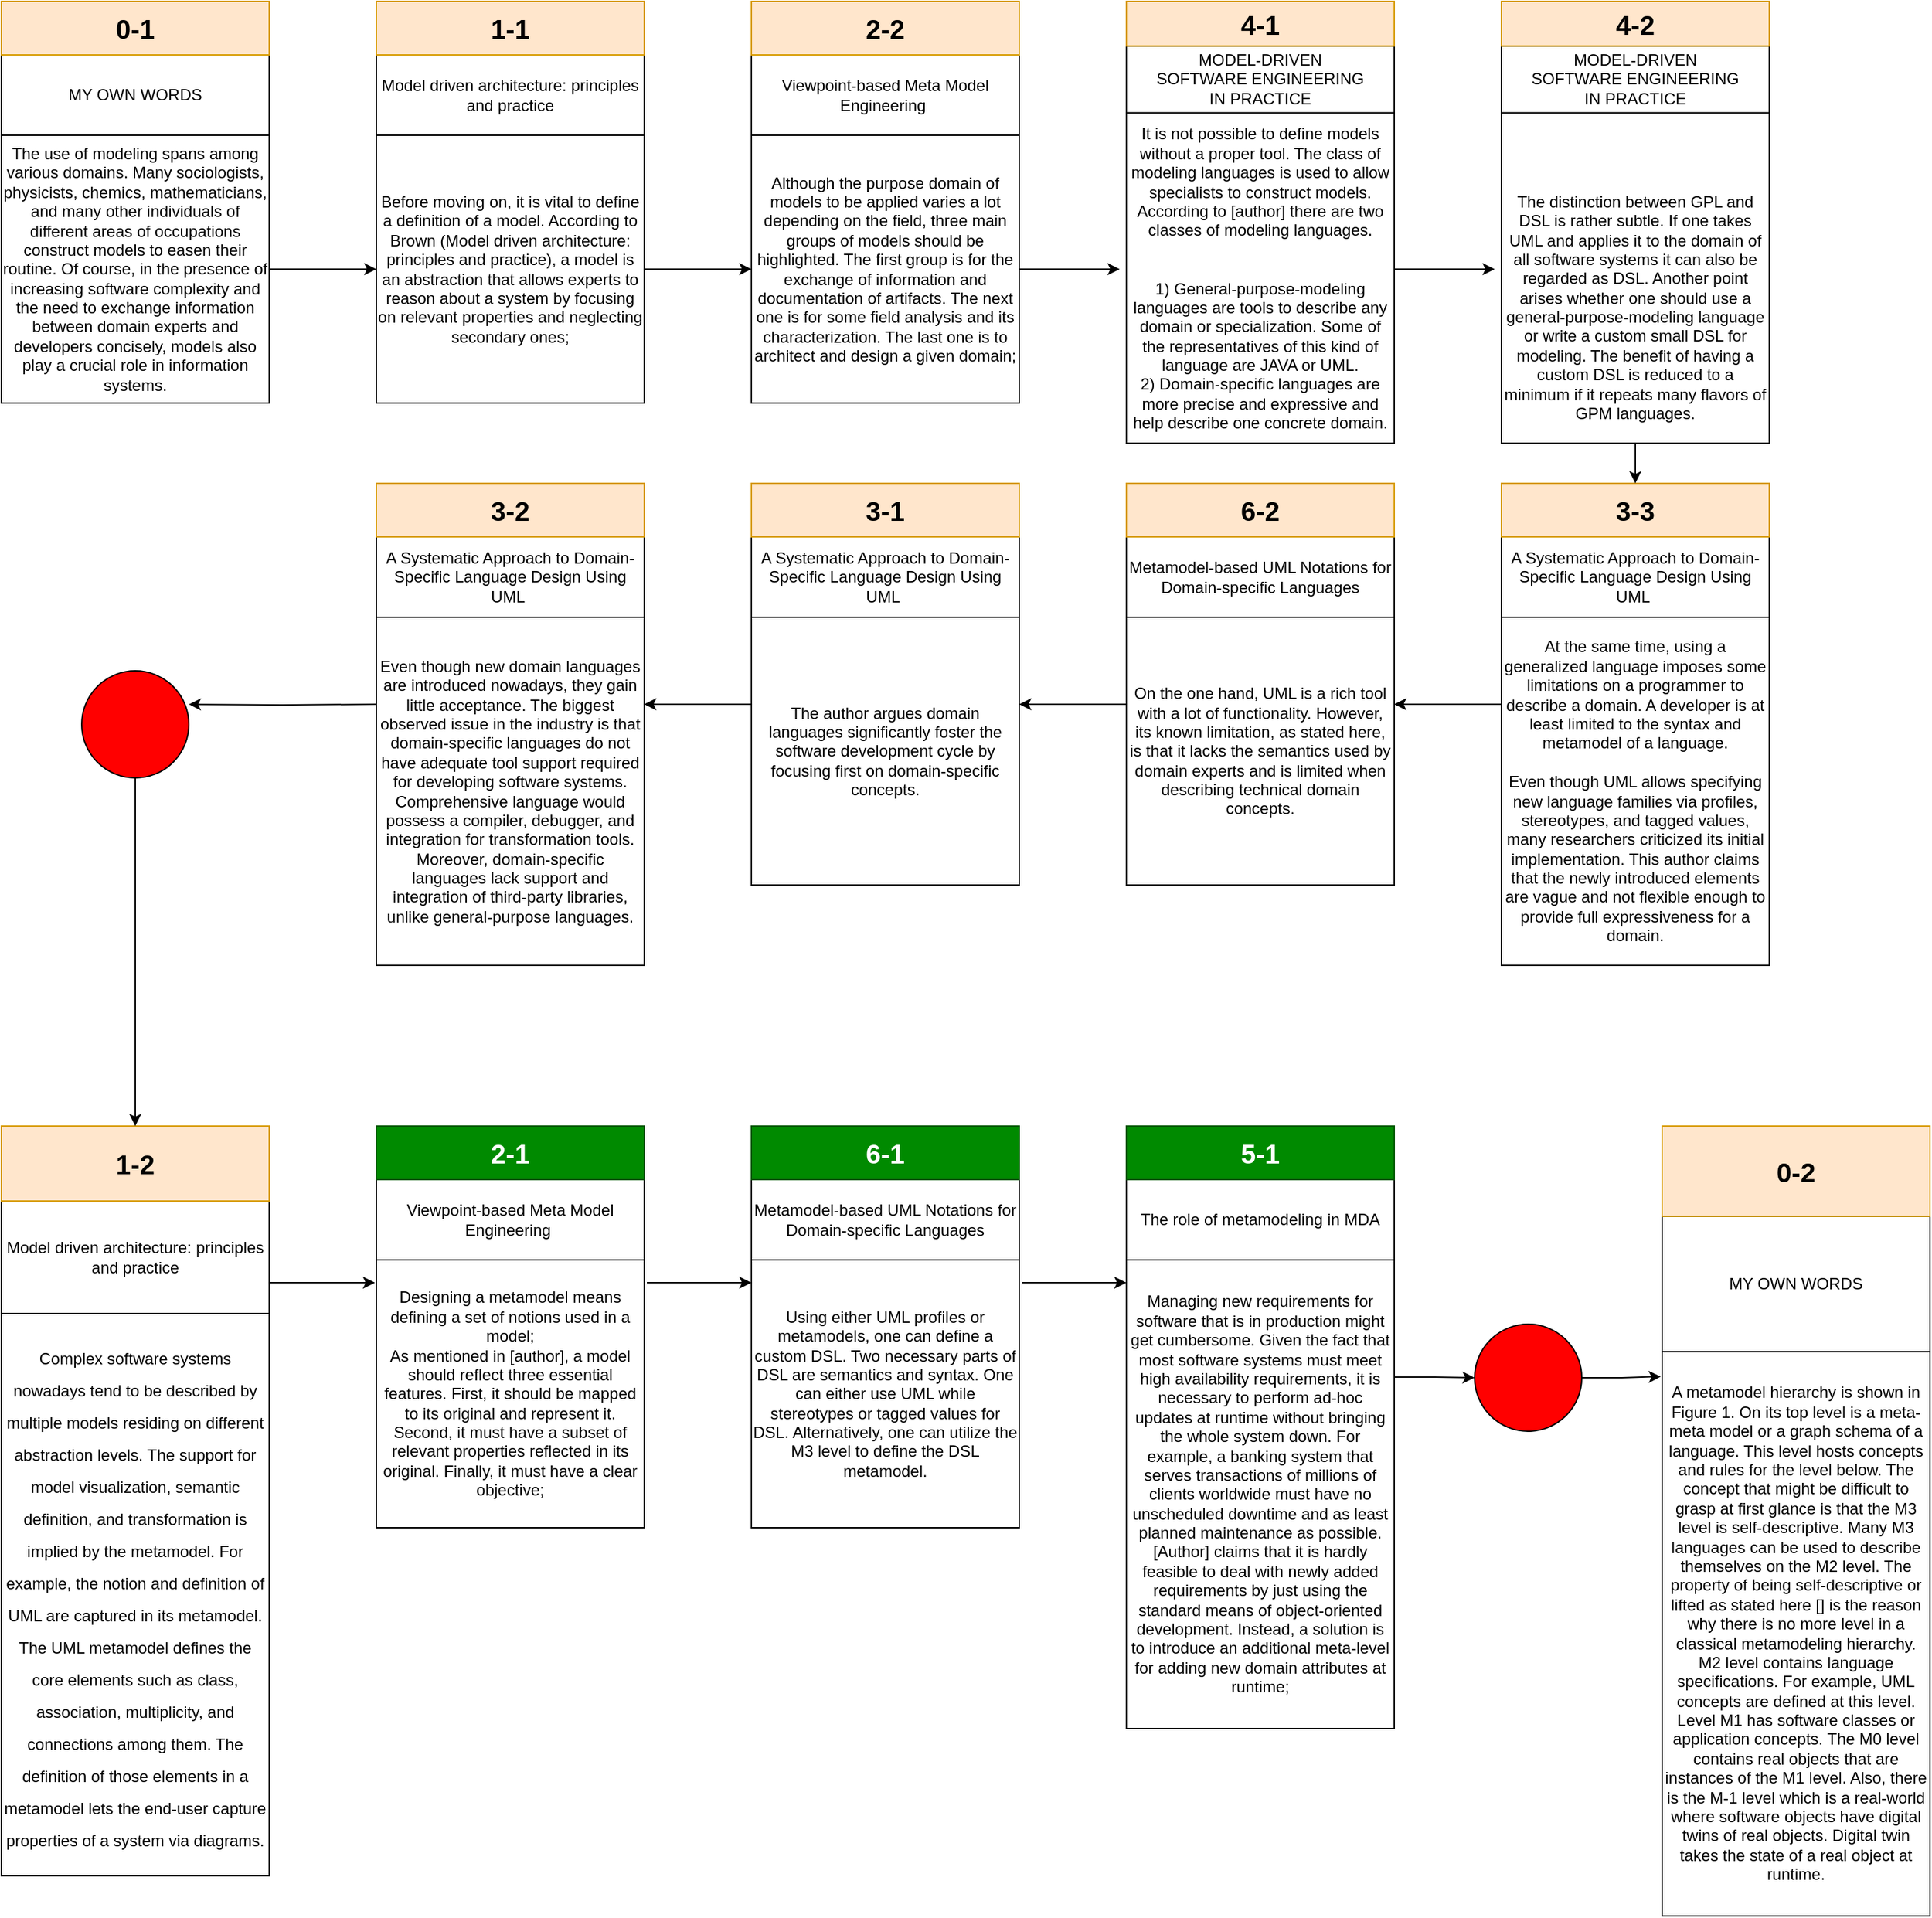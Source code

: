 <mxfile version="20.6.0" type="device"><diagram id="ZMgjUKZN02m_9C2LWV0k" name="Page-1"><mxGraphModel dx="1038" dy="1717" grid="1" gridSize="10" guides="1" tooltips="1" connect="1" arrows="1" fold="1" page="1" pageScale="1" pageWidth="850" pageHeight="1100" math="0" shadow="0"><root><mxCell id="0"/><mxCell id="1" parent="0"/><mxCell id="PiN652q_b8cAjO3YlJVc-9" value="" style="group;fillColor=#ffe6cc;strokeColor=#d79b00;" parent="1" vertex="1" connectable="0"><mxGeometry x="360" y="-1080" width="200" height="300" as="geometry"/></mxCell><mxCell id="PiN652q_b8cAjO3YlJVc-1" value="Before moving on, it is vital to define a definition of a model. According to Brown (Model driven architecture: principles and practice), a model is an abstraction that allows experts to reason about a system by focusing on relevant properties and neglecting secondary ones;" style="whiteSpace=wrap;html=1;aspect=fixed;" parent="PiN652q_b8cAjO3YlJVc-9" vertex="1"><mxGeometry y="100" width="200" height="200" as="geometry"/></mxCell><mxCell id="PiN652q_b8cAjO3YlJVc-7" value="Model driven architecture: principles and practice" style="rounded=0;whiteSpace=wrap;html=1;" parent="PiN652q_b8cAjO3YlJVc-9" vertex="1"><mxGeometry y="40" width="200" height="60" as="geometry"/></mxCell><mxCell id="PiN652q_b8cAjO3YlJVc-8" value="&lt;font style=&quot;font-size: 20px;&quot;&gt;&lt;b&gt;1-1&lt;/b&gt;&lt;/font&gt;" style="rounded=0;whiteSpace=wrap;html=1;fillColor=#ffe6cc;strokeColor=#d79b00;" parent="PiN652q_b8cAjO3YlJVc-9" vertex="1"><mxGeometry width="200" height="40" as="geometry"/></mxCell><mxCell id="PiN652q_b8cAjO3YlJVc-39" value="" style="group" parent="1" vertex="1" connectable="0"><mxGeometry x="80" y="-240" width="200" height="560" as="geometry"/></mxCell><mxCell id="PiN652q_b8cAjO3YlJVc-36" value="Model driven architecture: principles and practice" style="rounded=0;whiteSpace=wrap;html=1;" parent="PiN652q_b8cAjO3YlJVc-39" vertex="1"><mxGeometry y="56" width="200" height="84" as="geometry"/></mxCell><mxCell id="PiN652q_b8cAjO3YlJVc-37" value="&lt;font style=&quot;font-size: 20px;&quot;&gt;&lt;b&gt;1-2&lt;/b&gt;&lt;/font&gt;" style="rounded=0;whiteSpace=wrap;html=1;fillColor=#ffe6cc;strokeColor=#d79b00;" parent="PiN652q_b8cAjO3YlJVc-39" vertex="1"><mxGeometry width="200" height="56" as="geometry"/></mxCell><mxCell id="PiN652q_b8cAjO3YlJVc-38" value="&lt;font style=&quot;font-size: 12px;&quot;&gt;Complex software systems nowadays tend to be described by multiple models residing on different abstraction levels. The support for model visualization, semantic definition, and transformation is implied by the metamodel. For example, the notion and definition of UML are captured in its metamodel. The UML metamodel defines the core elements such as class, association, multiplicity, and connections among them. The definition of those elements in a metamodel lets the end-user capture properties of a system via diagrams.&lt;/font&gt;" style="rounded=0;whiteSpace=wrap;html=1;fontSize=20;" parent="PiN652q_b8cAjO3YlJVc-39" vertex="1"><mxGeometry y="140" width="200" height="420" as="geometry"/></mxCell><mxCell id="PiN652q_b8cAjO3YlJVc-40" value="" style="group;fillColor=#dae8fc;strokeColor=#6c8ebf;fillStyle=auto;gradientColor=default;" parent="1" vertex="1" connectable="0"><mxGeometry x="80" y="-1080" width="200" height="300" as="geometry"/></mxCell><mxCell id="PiN652q_b8cAjO3YlJVc-41" value="The use of modeling spans among various domains. Many sociologists, physicists, chemics, mathematicians, and many other individuals of different areas of occupations construct models to easen their routine. Of course, in the presence of increasing software complexity and the need to exchange information between domain experts and developers concisely, models also play a crucial role in information systems." style="whiteSpace=wrap;html=1;aspect=fixed;" parent="PiN652q_b8cAjO3YlJVc-40" vertex="1"><mxGeometry y="100" width="200" height="200" as="geometry"/></mxCell><mxCell id="PiN652q_b8cAjO3YlJVc-42" value="MY OWN WORDS" style="rounded=0;whiteSpace=wrap;html=1;" parent="PiN652q_b8cAjO3YlJVc-40" vertex="1"><mxGeometry y="40" width="200" height="60" as="geometry"/></mxCell><mxCell id="PiN652q_b8cAjO3YlJVc-43" value="&lt;font style=&quot;font-size: 20px;&quot;&gt;&lt;b&gt;0-1&lt;/b&gt;&lt;/font&gt;" style="rounded=0;whiteSpace=wrap;html=1;fillColor=#ffe6cc;strokeColor=#d79b00;" parent="PiN652q_b8cAjO3YlJVc-40" vertex="1"><mxGeometry width="200" height="40" as="geometry"/></mxCell><mxCell id="PiN652q_b8cAjO3YlJVc-44" value="" style="group" parent="1" vertex="1" connectable="0"><mxGeometry x="360" y="-240" width="200" height="300" as="geometry"/></mxCell><mxCell id="PiN652q_b8cAjO3YlJVc-45" value="Designing a metamodel means defining a set of notions used in a model;&lt;br&gt;As mentioned in [author], a model should reflect three essential features. First, it should be mapped to its original and represent it. Second, it must have a subset of relevant properties reflected in its original. Finally, it must have a clear objective;" style="whiteSpace=wrap;html=1;aspect=fixed;" parent="PiN652q_b8cAjO3YlJVc-44" vertex="1"><mxGeometry y="100" width="200" height="200" as="geometry"/></mxCell><mxCell id="PiN652q_b8cAjO3YlJVc-46" value="Viewpoint-based Meta Model Engineering&amp;nbsp;" style="rounded=0;whiteSpace=wrap;html=1;" parent="PiN652q_b8cAjO3YlJVc-44" vertex="1"><mxGeometry y="40" width="200" height="60" as="geometry"/></mxCell><mxCell id="PiN652q_b8cAjO3YlJVc-47" value="&lt;font style=&quot;font-size: 20px;&quot;&gt;&lt;b&gt;2-1&lt;/b&gt;&lt;/font&gt;" style="rounded=0;whiteSpace=wrap;html=1;fillColor=#008a00;strokeColor=#005700;fontColor=#ffffff;" parent="PiN652q_b8cAjO3YlJVc-44" vertex="1"><mxGeometry width="200" height="40" as="geometry"/></mxCell><mxCell id="PiN652q_b8cAjO3YlJVc-48" value="" style="group" parent="1" vertex="1" connectable="0"><mxGeometry x="640" y="-1080" width="200" height="300" as="geometry"/></mxCell><mxCell id="PiN652q_b8cAjO3YlJVc-49" value="Although the purpose domain of models to be applied varies a lot depending on the field, three main groups of models should be highlighted. The first group is for the exchange of information and documentation of artifacts. The next one is for some field analysis and its characterization. The last one is to architect and design a given domain;" style="whiteSpace=wrap;html=1;aspect=fixed;" parent="PiN652q_b8cAjO3YlJVc-48" vertex="1"><mxGeometry y="100" width="200" height="200" as="geometry"/></mxCell><mxCell id="PiN652q_b8cAjO3YlJVc-50" value="Viewpoint-based Meta Model Engineering&amp;nbsp;" style="rounded=0;whiteSpace=wrap;html=1;" parent="PiN652q_b8cAjO3YlJVc-48" vertex="1"><mxGeometry y="40" width="200" height="60" as="geometry"/></mxCell><mxCell id="PiN652q_b8cAjO3YlJVc-51" value="&lt;font style=&quot;font-size: 20px;&quot;&gt;&lt;b&gt;2-2&lt;/b&gt;&lt;/font&gt;" style="rounded=0;whiteSpace=wrap;html=1;fillColor=#ffe6cc;strokeColor=#d79b00;" parent="PiN652q_b8cAjO3YlJVc-48" vertex="1"><mxGeometry width="200" height="40" as="geometry"/></mxCell><mxCell id="PiN652q_b8cAjO3YlJVc-52" value="" style="group" parent="1" vertex="1" connectable="0"><mxGeometry x="640" y="-720" width="200" height="300" as="geometry"/></mxCell><mxCell id="PiN652q_b8cAjO3YlJVc-53" value="&lt;span style=&quot;text-align: left;&quot;&gt;The author argues domain languages significantly foster the software development cycle by focusing first on domain-specific concepts.&lt;/span&gt;" style="whiteSpace=wrap;html=1;aspect=fixed;" parent="PiN652q_b8cAjO3YlJVc-52" vertex="1"><mxGeometry y="100" width="200" height="200" as="geometry"/></mxCell><mxCell id="PiN652q_b8cAjO3YlJVc-54" value="A Systematic Approach to Domain-Specific Language Design Using UML&amp;nbsp;" style="rounded=0;whiteSpace=wrap;html=1;" parent="PiN652q_b8cAjO3YlJVc-52" vertex="1"><mxGeometry y="40" width="200" height="60" as="geometry"/></mxCell><mxCell id="PiN652q_b8cAjO3YlJVc-55" value="&lt;font style=&quot;font-size: 20px;&quot;&gt;&lt;b&gt;3-1&lt;/b&gt;&lt;/font&gt;" style="rounded=0;whiteSpace=wrap;html=1;fillColor=#ffe6cc;strokeColor=#d79b00;" parent="PiN652q_b8cAjO3YlJVc-52" vertex="1"><mxGeometry width="200" height="40" as="geometry"/></mxCell><mxCell id="PiN652q_b8cAjO3YlJVc-57" value="" style="group" parent="1" vertex="1" connectable="0"><mxGeometry x="360" y="-720" width="200" height="360" as="geometry"/></mxCell><mxCell id="PiN652q_b8cAjO3YlJVc-59" value="A Systematic Approach to Domain-Specific Language Design Using UML&amp;nbsp;" style="rounded=0;whiteSpace=wrap;html=1;" parent="PiN652q_b8cAjO3YlJVc-57" vertex="1"><mxGeometry y="40" width="200" height="60" as="geometry"/></mxCell><mxCell id="PiN652q_b8cAjO3YlJVc-60" value="&lt;font style=&quot;font-size: 20px;&quot;&gt;&lt;b&gt;3-2&lt;/b&gt;&lt;/font&gt;" style="rounded=0;whiteSpace=wrap;html=1;fillColor=#ffe6cc;strokeColor=#d79b00;" parent="PiN652q_b8cAjO3YlJVc-57" vertex="1"><mxGeometry width="200" height="40" as="geometry"/></mxCell><mxCell id="PiN652q_b8cAjO3YlJVc-61" value="&lt;span style=&quot;text-align: left;&quot;&gt;Even though new domain languages are introduced nowadays, they gain little acceptance. The biggest observed issue in the industry is that domain-specific languages do not have adequate tool support required for developing software systems. Comprehensive language would possess a compiler, debugger, and integration for transformation tools. Moreover, domain-specific languages lack support and integration of third-party libraries, unlike general-purpose languages.&lt;/span&gt;" style="rounded=0;whiteSpace=wrap;html=1;fontSize=12;" parent="PiN652q_b8cAjO3YlJVc-57" vertex="1"><mxGeometry y="100" width="200" height="260" as="geometry"/></mxCell><mxCell id="PiN652q_b8cAjO3YlJVc-62" value="" style="group" parent="1" vertex="1" connectable="0"><mxGeometry x="1200" y="-720" width="200" height="360" as="geometry"/></mxCell><mxCell id="PiN652q_b8cAjO3YlJVc-63" value="A Systematic Approach to Domain-Specific Language Design Using UML&amp;nbsp;" style="rounded=0;whiteSpace=wrap;html=1;" parent="PiN652q_b8cAjO3YlJVc-62" vertex="1"><mxGeometry y="40" width="200" height="60" as="geometry"/></mxCell><mxCell id="PiN652q_b8cAjO3YlJVc-64" value="&lt;font style=&quot;font-size: 20px;&quot;&gt;&lt;b&gt;3-3&lt;/b&gt;&lt;/font&gt;" style="rounded=0;whiteSpace=wrap;html=1;fillColor=#ffe6cc;strokeColor=#d79b00;" parent="PiN652q_b8cAjO3YlJVc-62" vertex="1"><mxGeometry width="200" height="40" as="geometry"/></mxCell><mxCell id="PiN652q_b8cAjO3YlJVc-65" value="&lt;span style=&quot;text-align: left;&quot;&gt;At the same time, using a generalized language imposes some limitations on a programmer to describe a domain. A developer is at least limited to the syntax and metamodel of a language.&lt;/span&gt;&lt;br style=&quot;text-align: left;&quot;&gt;&lt;br style=&quot;text-align: left;&quot;&gt;&lt;span style=&quot;text-align: left;&quot;&gt;Even though UML allows specifying new language families via profiles, stereotypes, and tagged values, many researchers criticized its initial implementation. This author claims that the newly introduced elements are vague and not flexible enough to provide full expressiveness for a domain.&lt;/span&gt;" style="rounded=0;whiteSpace=wrap;html=1;fontSize=12;" parent="PiN652q_b8cAjO3YlJVc-62" vertex="1"><mxGeometry y="100" width="200" height="260" as="geometry"/></mxCell><mxCell id="PiN652q_b8cAjO3YlJVc-66" value="" style="group" parent="1" vertex="1" connectable="0"><mxGeometry x="920" y="-1080" width="200" height="330" as="geometry"/></mxCell><mxCell id="PiN652q_b8cAjO3YlJVc-67" value="&lt;div&gt;MODEL-DRIVEN&lt;/div&gt;&lt;div&gt;SOFTWARE ENGINEERING&lt;/div&gt;&lt;div&gt;IN PRACTICE&lt;/div&gt;" style="rounded=0;whiteSpace=wrap;html=1;" parent="PiN652q_b8cAjO3YlJVc-66" vertex="1"><mxGeometry y="33.333" width="200" height="50" as="geometry"/></mxCell><mxCell id="PiN652q_b8cAjO3YlJVc-68" value="&lt;font style=&quot;font-size: 20px;&quot;&gt;&lt;b&gt;4-1&lt;/b&gt;&lt;/font&gt;" style="rounded=0;whiteSpace=wrap;html=1;fillColor=#ffe6cc;strokeColor=#d79b00;" parent="PiN652q_b8cAjO3YlJVc-66" vertex="1"><mxGeometry width="200" height="33.333" as="geometry"/></mxCell><mxCell id="PiN652q_b8cAjO3YlJVc-69" value="&lt;span style=&quot;text-align: left;&quot;&gt;It is not possible to define models without a proper tool. The class of modeling languages is used to allow specialists to construct models. According to [author] there are two classes of modeling languages.&lt;/span&gt;&lt;br style=&quot;text-align: left;&quot;&gt;&lt;br style=&quot;text-align: left;&quot;&gt;&lt;br style=&quot;text-align: left;&quot;&gt;&lt;span style=&quot;text-align: left;&quot;&gt;1) General-purpose-modeling languages are tools to describe any domain or specialization. Some of the representatives of this kind of language are JAVA or UML.&lt;/span&gt;&lt;br style=&quot;text-align: left;&quot;&gt;&lt;span style=&quot;text-align: left;&quot;&gt;2) Domain-specific languages are more precise and expressive and help describe one concrete domain.&lt;/span&gt;" style="rounded=0;whiteSpace=wrap;html=1;fontSize=12;" parent="PiN652q_b8cAjO3YlJVc-66" vertex="1"><mxGeometry y="83.33" width="200" height="246.67" as="geometry"/></mxCell><mxCell id="PiN652q_b8cAjO3YlJVc-71" value="" style="group;fillColor=#ffe6cc;strokeColor=#d79b00;" parent="1" vertex="1" connectable="0"><mxGeometry x="1200" y="-1080" width="200" height="330" as="geometry"/></mxCell><mxCell id="PiN652q_b8cAjO3YlJVc-72" value="&lt;div&gt;MODEL-DRIVEN&lt;/div&gt;&lt;div&gt;SOFTWARE ENGINEERING&lt;/div&gt;&lt;div&gt;IN PRACTICE&lt;/div&gt;" style="rounded=0;whiteSpace=wrap;html=1;" parent="PiN652q_b8cAjO3YlJVc-71" vertex="1"><mxGeometry y="33.333" width="200" height="50" as="geometry"/></mxCell><mxCell id="PiN652q_b8cAjO3YlJVc-73" value="&lt;font style=&quot;font-size: 20px;&quot;&gt;&lt;b&gt;4-2&lt;/b&gt;&lt;/font&gt;" style="rounded=0;whiteSpace=wrap;html=1;fillColor=#ffe6cc;strokeColor=#d79b00;" parent="PiN652q_b8cAjO3YlJVc-71" vertex="1"><mxGeometry width="200" height="33.333" as="geometry"/></mxCell><mxCell id="PiN652q_b8cAjO3YlJVc-74" value="&lt;br style=&quot;text-align: left;&quot;&gt;&lt;br style=&quot;text-align: left;&quot;&gt;&lt;br style=&quot;text-align: left;&quot;&gt;&lt;span style=&quot;text-align: left;&quot;&gt;The distinction between GPL and DSL is rather subtle. If one takes UML and applies it to the domain of all software systems it can also be regarded as DSL. Another point arises whether one should use a general-purpose-modeling language or write a custom small DSL for modeling. The benefit of having a custom DSL is reduced to a minimum if it repeats many flavors of GPM languages.&lt;/span&gt;" style="rounded=0;whiteSpace=wrap;html=1;fontSize=12;" parent="PiN652q_b8cAjO3YlJVc-71" vertex="1"><mxGeometry y="83.33" width="200" height="246.67" as="geometry"/></mxCell><mxCell id="PiN652q_b8cAjO3YlJVc-75" value="" style="group" parent="1" vertex="1" connectable="0"><mxGeometry x="920" y="-240" width="200" height="450" as="geometry"/></mxCell><mxCell id="PiN652q_b8cAjO3YlJVc-77" value="The role of metamodeling in MDA" style="rounded=0;whiteSpace=wrap;html=1;" parent="PiN652q_b8cAjO3YlJVc-75" vertex="1"><mxGeometry y="40" width="200" height="60" as="geometry"/></mxCell><mxCell id="PiN652q_b8cAjO3YlJVc-78" value="&lt;font style=&quot;font-size: 20px;&quot;&gt;&lt;b&gt;5-1&lt;/b&gt;&lt;/font&gt;" style="rounded=0;whiteSpace=wrap;html=1;fillColor=#008a00;strokeColor=#005700;fontColor=#ffffff;" parent="PiN652q_b8cAjO3YlJVc-75" vertex="1"><mxGeometry width="200" height="40" as="geometry"/></mxCell><mxCell id="PiN652q_b8cAjO3YlJVc-80" value="&lt;span style=&quot;text-align: left;&quot;&gt;Managing new requirements for software that is in production might get cumbersome. Given the fact that most software systems must meet high availability requirements, it is necessary to perform ad-hoc updates at runtime without bringing the whole system down. For example, a banking system that serves transactions of millions of clients worldwide must have no unscheduled downtime and as least planned maintenance as possible. [Author] claims that it is hardly feasible to deal with newly added requirements by just using the standard means of object-oriented development. Instead, a solution is to introduce an additional meta-level for adding new domain attributes at runtime;&lt;/span&gt;" style="rounded=0;whiteSpace=wrap;html=1;fontSize=12;" parent="PiN652q_b8cAjO3YlJVc-75" vertex="1"><mxGeometry y="100" width="200" height="350" as="geometry"/></mxCell><mxCell id="PiN652q_b8cAjO3YlJVc-81" value="" style="group" parent="1" vertex="1" connectable="0"><mxGeometry x="640" y="-240" width="200" height="300" as="geometry"/></mxCell><mxCell id="PiN652q_b8cAjO3YlJVc-82" value="&lt;span style=&quot;text-align: left;&quot;&gt;Using either UML profiles or metamodels, one can define a custom DSL. Two necessary parts of DSL are semantics and syntax. One can either use UML while stereotypes or tagged values for DSL. Alternatively, one can utilize the M3 level to define the DSL metamodel.&lt;/span&gt;" style="whiteSpace=wrap;html=1;aspect=fixed;" parent="PiN652q_b8cAjO3YlJVc-81" vertex="1"><mxGeometry y="100" width="200" height="200" as="geometry"/></mxCell><mxCell id="PiN652q_b8cAjO3YlJVc-83" value="&lt;div&gt;Metamodel-based UML Notations for&lt;/div&gt;&lt;div&gt;Domain-specific Languages&lt;/div&gt;" style="rounded=0;whiteSpace=wrap;html=1;" parent="PiN652q_b8cAjO3YlJVc-81" vertex="1"><mxGeometry y="40" width="200" height="60" as="geometry"/></mxCell><mxCell id="PiN652q_b8cAjO3YlJVc-84" value="&lt;font style=&quot;font-size: 20px;&quot;&gt;&lt;b&gt;6-1&lt;/b&gt;&lt;/font&gt;" style="rounded=0;whiteSpace=wrap;html=1;fillColor=#008a00;strokeColor=#005700;fontColor=#ffffff;" parent="PiN652q_b8cAjO3YlJVc-81" vertex="1"><mxGeometry width="200" height="40" as="geometry"/></mxCell><mxCell id="PiN652q_b8cAjO3YlJVc-85" value="" style="group" parent="1" vertex="1" connectable="0"><mxGeometry x="920" y="-720" width="200" height="300" as="geometry"/></mxCell><mxCell id="PiN652q_b8cAjO3YlJVc-86" value="&lt;span style=&quot;text-align: left;&quot;&gt;On the one hand, UML is a rich tool with a lot of functionality. However, its known limitation, as stated here, is that it lacks the semantics used by domain experts and is limited when describing technical domain concepts.&lt;/span&gt;" style="whiteSpace=wrap;html=1;aspect=fixed;" parent="PiN652q_b8cAjO3YlJVc-85" vertex="1"><mxGeometry y="100" width="200" height="200" as="geometry"/></mxCell><mxCell id="PiN652q_b8cAjO3YlJVc-87" value="&lt;div&gt;Metamodel-based UML Notations for&lt;/div&gt;&lt;div&gt;Domain-specific Languages&lt;/div&gt;" style="rounded=0;whiteSpace=wrap;html=1;" parent="PiN652q_b8cAjO3YlJVc-85" vertex="1"><mxGeometry y="40" width="200" height="60" as="geometry"/></mxCell><mxCell id="PiN652q_b8cAjO3YlJVc-88" value="&lt;font style=&quot;font-size: 20px;&quot;&gt;&lt;b&gt;6-2&lt;/b&gt;&lt;/font&gt;" style="rounded=0;whiteSpace=wrap;html=1;fillColor=#ffe6cc;strokeColor=#d79b00;" parent="PiN652q_b8cAjO3YlJVc-85" vertex="1"><mxGeometry width="200" height="40" as="geometry"/></mxCell><mxCell id="PiN652q_b8cAjO3YlJVc-97" value="" style="group" parent="1" vertex="1" connectable="0"><mxGeometry x="1320" y="-240" width="200" height="590" as="geometry"/></mxCell><mxCell id="PiN652q_b8cAjO3YlJVc-99" value="&lt;div&gt;MY OWN WORDS&lt;/div&gt;" style="rounded=0;whiteSpace=wrap;html=1;" parent="PiN652q_b8cAjO3YlJVc-97" vertex="1"><mxGeometry y="67.429" width="200" height="101.143" as="geometry"/></mxCell><mxCell id="PiN652q_b8cAjO3YlJVc-100" value="&lt;font style=&quot;font-size: 20px;&quot;&gt;&lt;b&gt;0-2&lt;/b&gt;&lt;/font&gt;" style="rounded=0;whiteSpace=wrap;html=1;fillColor=#ffe6cc;strokeColor=#d79b00;" parent="PiN652q_b8cAjO3YlJVc-97" vertex="1"><mxGeometry width="200" height="67.429" as="geometry"/></mxCell><mxCell id="PiN652q_b8cAjO3YlJVc-101" value="A metamodel hierarchy is shown in Figure 1. On its top level is a meta-meta model or a graph schema of a language. This level hosts concepts and rules for the level below. The concept that might be difficult to grasp at first glance is that the M3 level is self-descriptive. Many M3 languages can be used to describe themselves on the M2 level. The property of being self-descriptive or lifted as stated here [] is the reason why there is no more level in a classical metamodeling hierarchy. M2 level contains language specifications. For example, UML concepts are defined at this level. Level M1 has software classes or application concepts. The M0 level contains real objects that are instances of the M1 level. Also, there is the M-1 level which is a real-world where software objects have digital twins of real objects. Digital twin takes the state of a real object at runtime." style="rounded=0;whiteSpace=wrap;html=1;fontSize=12;" parent="PiN652q_b8cAjO3YlJVc-97" vertex="1"><mxGeometry y="168.571" width="200" height="421.429" as="geometry"/></mxCell><mxCell id="PiN652q_b8cAjO3YlJVc-102" value="" style="edgeStyle=orthogonalEdgeStyle;rounded=0;orthogonalLoop=1;jettySize=auto;html=1;fontSize=12;" parent="1" source="PiN652q_b8cAjO3YlJVc-41" target="PiN652q_b8cAjO3YlJVc-1" edge="1"><mxGeometry relative="1" as="geometry"/></mxCell><mxCell id="PiN652q_b8cAjO3YlJVc-103" style="edgeStyle=orthogonalEdgeStyle;rounded=0;orthogonalLoop=1;jettySize=auto;html=1;exitX=1;exitY=0.5;exitDx=0;exitDy=0;fontSize=12;" parent="1" source="PiN652q_b8cAjO3YlJVc-1" edge="1"><mxGeometry relative="1" as="geometry"><mxPoint x="640" y="-880" as="targetPoint"/></mxGeometry></mxCell><mxCell id="PiN652q_b8cAjO3YlJVc-104" style="edgeStyle=orthogonalEdgeStyle;rounded=0;orthogonalLoop=1;jettySize=auto;html=1;exitX=1;exitY=0.5;exitDx=0;exitDy=0;entryX=-0.025;entryY=0.473;entryDx=0;entryDy=0;entryPerimeter=0;fontSize=12;" parent="1" source="PiN652q_b8cAjO3YlJVc-49" target="PiN652q_b8cAjO3YlJVc-69" edge="1"><mxGeometry relative="1" as="geometry"/></mxCell><mxCell id="PiN652q_b8cAjO3YlJVc-108" style="edgeStyle=orthogonalEdgeStyle;rounded=0;orthogonalLoop=1;jettySize=auto;html=1;exitX=1;exitY=0.5;exitDx=0;exitDy=0;entryX=-0.025;entryY=0.473;entryDx=0;entryDy=0;entryPerimeter=0;fontSize=12;" parent="1" edge="1"><mxGeometry relative="1" as="geometry"><mxPoint x="1120" y="-880" as="sourcePoint"/><mxPoint x="1195" y="-879.995" as="targetPoint"/></mxGeometry></mxCell><mxCell id="PiN652q_b8cAjO3YlJVc-109" value="" style="edgeStyle=orthogonalEdgeStyle;rounded=0;orthogonalLoop=1;jettySize=auto;html=1;fontSize=12;" parent="1" source="PiN652q_b8cAjO3YlJVc-74" target="PiN652q_b8cAjO3YlJVc-64" edge="1"><mxGeometry relative="1" as="geometry"/></mxCell><mxCell id="PiN652q_b8cAjO3YlJVc-110" style="edgeStyle=orthogonalEdgeStyle;rounded=0;orthogonalLoop=1;jettySize=auto;html=1;exitX=0;exitY=0.25;exitDx=0;exitDy=0;entryX=1;entryY=0.325;entryDx=0;entryDy=0;entryPerimeter=0;fontSize=12;" parent="1" source="PiN652q_b8cAjO3YlJVc-65" target="PiN652q_b8cAjO3YlJVc-86" edge="1"><mxGeometry relative="1" as="geometry"/></mxCell><mxCell id="PiN652q_b8cAjO3YlJVc-111" value="" style="edgeStyle=orthogonalEdgeStyle;rounded=0;orthogonalLoop=1;jettySize=auto;html=1;fontSize=12;" parent="1" edge="1"><mxGeometry relative="1" as="geometry"><mxPoint x="920" y="-555" as="sourcePoint"/><mxPoint x="840" y="-555" as="targetPoint"/></mxGeometry></mxCell><mxCell id="PiN652q_b8cAjO3YlJVc-112" value="" style="edgeStyle=orthogonalEdgeStyle;rounded=0;orthogonalLoop=1;jettySize=auto;html=1;fontSize=12;" parent="1" edge="1"><mxGeometry relative="1" as="geometry"><mxPoint x="640" y="-555" as="sourcePoint"/><mxPoint x="560" y="-555" as="targetPoint"/></mxGeometry></mxCell><mxCell id="PiN652q_b8cAjO3YlJVc-115" style="edgeStyle=orthogonalEdgeStyle;rounded=0;orthogonalLoop=1;jettySize=auto;html=1;exitX=0.5;exitY=1;exitDx=0;exitDy=0;entryX=0.5;entryY=0;entryDx=0;entryDy=0;fontSize=12;" parent="1" source="PiN652q_b8cAjO3YlJVc-113" target="PiN652q_b8cAjO3YlJVc-37" edge="1"><mxGeometry relative="1" as="geometry"/></mxCell><mxCell id="PiN652q_b8cAjO3YlJVc-113" value="" style="ellipse;whiteSpace=wrap;html=1;aspect=fixed;fontSize=12;gradientColor=none;fillColor=#FF0000;" parent="1" vertex="1"><mxGeometry x="140" y="-580" width="80" height="80" as="geometry"/></mxCell><mxCell id="PiN652q_b8cAjO3YlJVc-114" value="" style="edgeStyle=orthogonalEdgeStyle;rounded=0;orthogonalLoop=1;jettySize=auto;html=1;fontSize=12;entryX=1;entryY=0.313;entryDx=0;entryDy=0;entryPerimeter=0;" parent="1" target="PiN652q_b8cAjO3YlJVc-113" edge="1"><mxGeometry relative="1" as="geometry"><mxPoint x="360" y="-555" as="sourcePoint"/><mxPoint x="280" y="-555" as="targetPoint"/></mxGeometry></mxCell><mxCell id="PiN652q_b8cAjO3YlJVc-116" style="edgeStyle=orthogonalEdgeStyle;rounded=0;orthogonalLoop=1;jettySize=auto;html=1;exitX=1;exitY=0;exitDx=0;exitDy=0;entryX=-0.005;entryY=0.085;entryDx=0;entryDy=0;entryPerimeter=0;fontSize=12;" parent="1" source="PiN652q_b8cAjO3YlJVc-38" target="PiN652q_b8cAjO3YlJVc-45" edge="1"><mxGeometry relative="1" as="geometry"/></mxCell><mxCell id="PiN652q_b8cAjO3YlJVc-119" style="edgeStyle=orthogonalEdgeStyle;rounded=0;orthogonalLoop=1;jettySize=auto;html=1;exitX=1.01;exitY=0.085;exitDx=0;exitDy=0;fontSize=12;exitPerimeter=0;" parent="1" source="PiN652q_b8cAjO3YlJVc-45" edge="1"><mxGeometry relative="1" as="geometry"><mxPoint x="590" y="-123" as="sourcePoint"/><mxPoint x="640" y="-123" as="targetPoint"/></mxGeometry></mxCell><mxCell id="PiN652q_b8cAjO3YlJVc-120" style="edgeStyle=orthogonalEdgeStyle;rounded=0;orthogonalLoop=1;jettySize=auto;html=1;exitX=1.01;exitY=0.085;exitDx=0;exitDy=0;fontSize=12;exitPerimeter=0;" parent="1" edge="1"><mxGeometry relative="1" as="geometry"><mxPoint x="842" y="-123" as="sourcePoint"/><mxPoint x="920" y="-123" as="targetPoint"/></mxGeometry></mxCell><mxCell id="PiN652q_b8cAjO3YlJVc-123" style="edgeStyle=orthogonalEdgeStyle;rounded=0;orthogonalLoop=1;jettySize=auto;html=1;exitX=1;exitY=0.5;exitDx=0;exitDy=0;entryX=-0.005;entryY=0.044;entryDx=0;entryDy=0;entryPerimeter=0;fontSize=12;" parent="1" source="PiN652q_b8cAjO3YlJVc-121" target="PiN652q_b8cAjO3YlJVc-101" edge="1"><mxGeometry relative="1" as="geometry"/></mxCell><mxCell id="PiN652q_b8cAjO3YlJVc-121" value="" style="ellipse;whiteSpace=wrap;html=1;aspect=fixed;fontSize=12;gradientColor=none;fillColor=#FF0000;" parent="1" vertex="1"><mxGeometry x="1180" y="-92" width="80" height="80" as="geometry"/></mxCell><mxCell id="PiN652q_b8cAjO3YlJVc-122" style="edgeStyle=orthogonalEdgeStyle;rounded=0;orthogonalLoop=1;jettySize=auto;html=1;exitX=1;exitY=0.25;exitDx=0;exitDy=0;fontSize=12;" parent="1" source="PiN652q_b8cAjO3YlJVc-80" target="PiN652q_b8cAjO3YlJVc-121" edge="1"><mxGeometry relative="1" as="geometry"/></mxCell></root></mxGraphModel></diagram></mxfile>